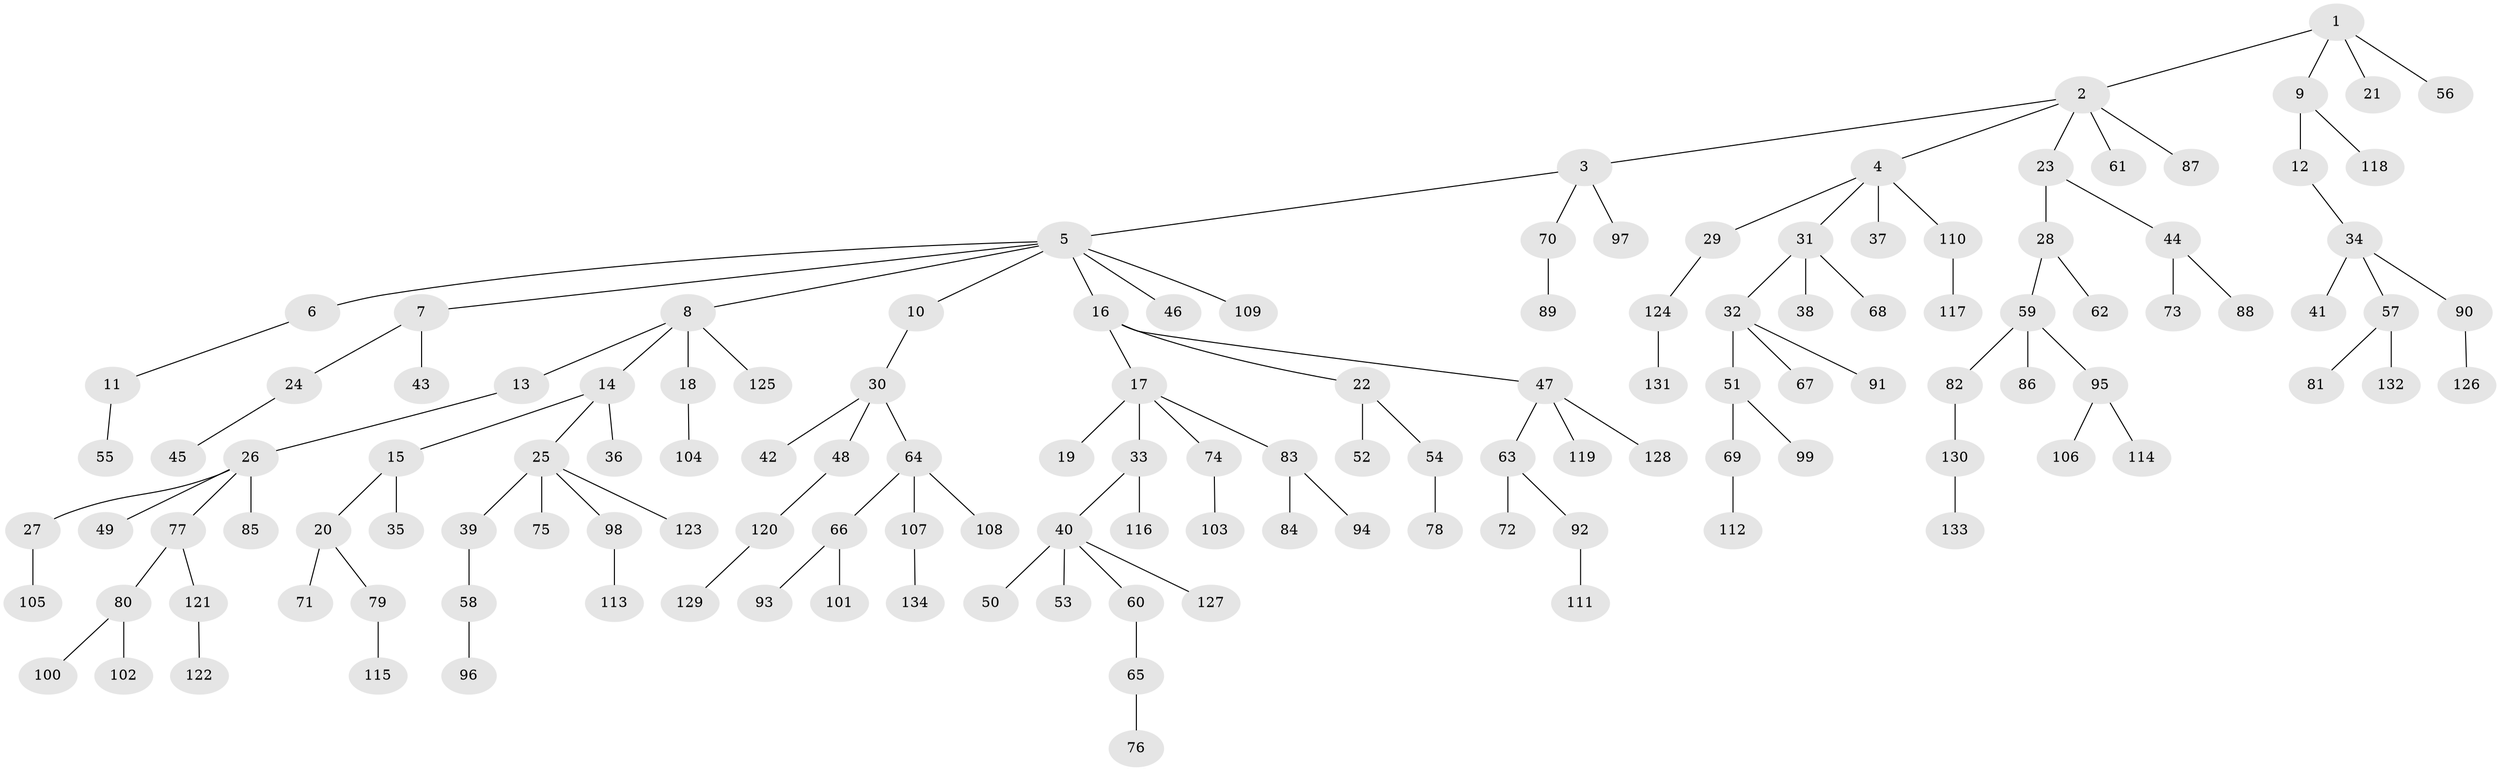 // coarse degree distribution, {3: 0.12631578947368421, 5: 0.031578947368421054, 4: 0.07368421052631578, 10: 0.010526315789473684, 2: 0.17894736842105263, 1: 0.5578947368421052, 6: 0.021052631578947368}
// Generated by graph-tools (version 1.1) at 2025/24/03/03/25 07:24:07]
// undirected, 134 vertices, 133 edges
graph export_dot {
graph [start="1"]
  node [color=gray90,style=filled];
  1;
  2;
  3;
  4;
  5;
  6;
  7;
  8;
  9;
  10;
  11;
  12;
  13;
  14;
  15;
  16;
  17;
  18;
  19;
  20;
  21;
  22;
  23;
  24;
  25;
  26;
  27;
  28;
  29;
  30;
  31;
  32;
  33;
  34;
  35;
  36;
  37;
  38;
  39;
  40;
  41;
  42;
  43;
  44;
  45;
  46;
  47;
  48;
  49;
  50;
  51;
  52;
  53;
  54;
  55;
  56;
  57;
  58;
  59;
  60;
  61;
  62;
  63;
  64;
  65;
  66;
  67;
  68;
  69;
  70;
  71;
  72;
  73;
  74;
  75;
  76;
  77;
  78;
  79;
  80;
  81;
  82;
  83;
  84;
  85;
  86;
  87;
  88;
  89;
  90;
  91;
  92;
  93;
  94;
  95;
  96;
  97;
  98;
  99;
  100;
  101;
  102;
  103;
  104;
  105;
  106;
  107;
  108;
  109;
  110;
  111;
  112;
  113;
  114;
  115;
  116;
  117;
  118;
  119;
  120;
  121;
  122;
  123;
  124;
  125;
  126;
  127;
  128;
  129;
  130;
  131;
  132;
  133;
  134;
  1 -- 2;
  1 -- 9;
  1 -- 21;
  1 -- 56;
  2 -- 3;
  2 -- 4;
  2 -- 23;
  2 -- 61;
  2 -- 87;
  3 -- 5;
  3 -- 70;
  3 -- 97;
  4 -- 29;
  4 -- 31;
  4 -- 37;
  4 -- 110;
  5 -- 6;
  5 -- 7;
  5 -- 8;
  5 -- 10;
  5 -- 16;
  5 -- 46;
  5 -- 109;
  6 -- 11;
  7 -- 24;
  7 -- 43;
  8 -- 13;
  8 -- 14;
  8 -- 18;
  8 -- 125;
  9 -- 12;
  9 -- 118;
  10 -- 30;
  11 -- 55;
  12 -- 34;
  13 -- 26;
  14 -- 15;
  14 -- 25;
  14 -- 36;
  15 -- 20;
  15 -- 35;
  16 -- 17;
  16 -- 22;
  16 -- 47;
  17 -- 19;
  17 -- 33;
  17 -- 74;
  17 -- 83;
  18 -- 104;
  20 -- 71;
  20 -- 79;
  22 -- 52;
  22 -- 54;
  23 -- 28;
  23 -- 44;
  24 -- 45;
  25 -- 39;
  25 -- 75;
  25 -- 98;
  25 -- 123;
  26 -- 27;
  26 -- 49;
  26 -- 77;
  26 -- 85;
  27 -- 105;
  28 -- 59;
  28 -- 62;
  29 -- 124;
  30 -- 42;
  30 -- 48;
  30 -- 64;
  31 -- 32;
  31 -- 38;
  31 -- 68;
  32 -- 51;
  32 -- 67;
  32 -- 91;
  33 -- 40;
  33 -- 116;
  34 -- 41;
  34 -- 57;
  34 -- 90;
  39 -- 58;
  40 -- 50;
  40 -- 53;
  40 -- 60;
  40 -- 127;
  44 -- 73;
  44 -- 88;
  47 -- 63;
  47 -- 119;
  47 -- 128;
  48 -- 120;
  51 -- 69;
  51 -- 99;
  54 -- 78;
  57 -- 81;
  57 -- 132;
  58 -- 96;
  59 -- 82;
  59 -- 86;
  59 -- 95;
  60 -- 65;
  63 -- 72;
  63 -- 92;
  64 -- 66;
  64 -- 107;
  64 -- 108;
  65 -- 76;
  66 -- 93;
  66 -- 101;
  69 -- 112;
  70 -- 89;
  74 -- 103;
  77 -- 80;
  77 -- 121;
  79 -- 115;
  80 -- 100;
  80 -- 102;
  82 -- 130;
  83 -- 84;
  83 -- 94;
  90 -- 126;
  92 -- 111;
  95 -- 106;
  95 -- 114;
  98 -- 113;
  107 -- 134;
  110 -- 117;
  120 -- 129;
  121 -- 122;
  124 -- 131;
  130 -- 133;
}
